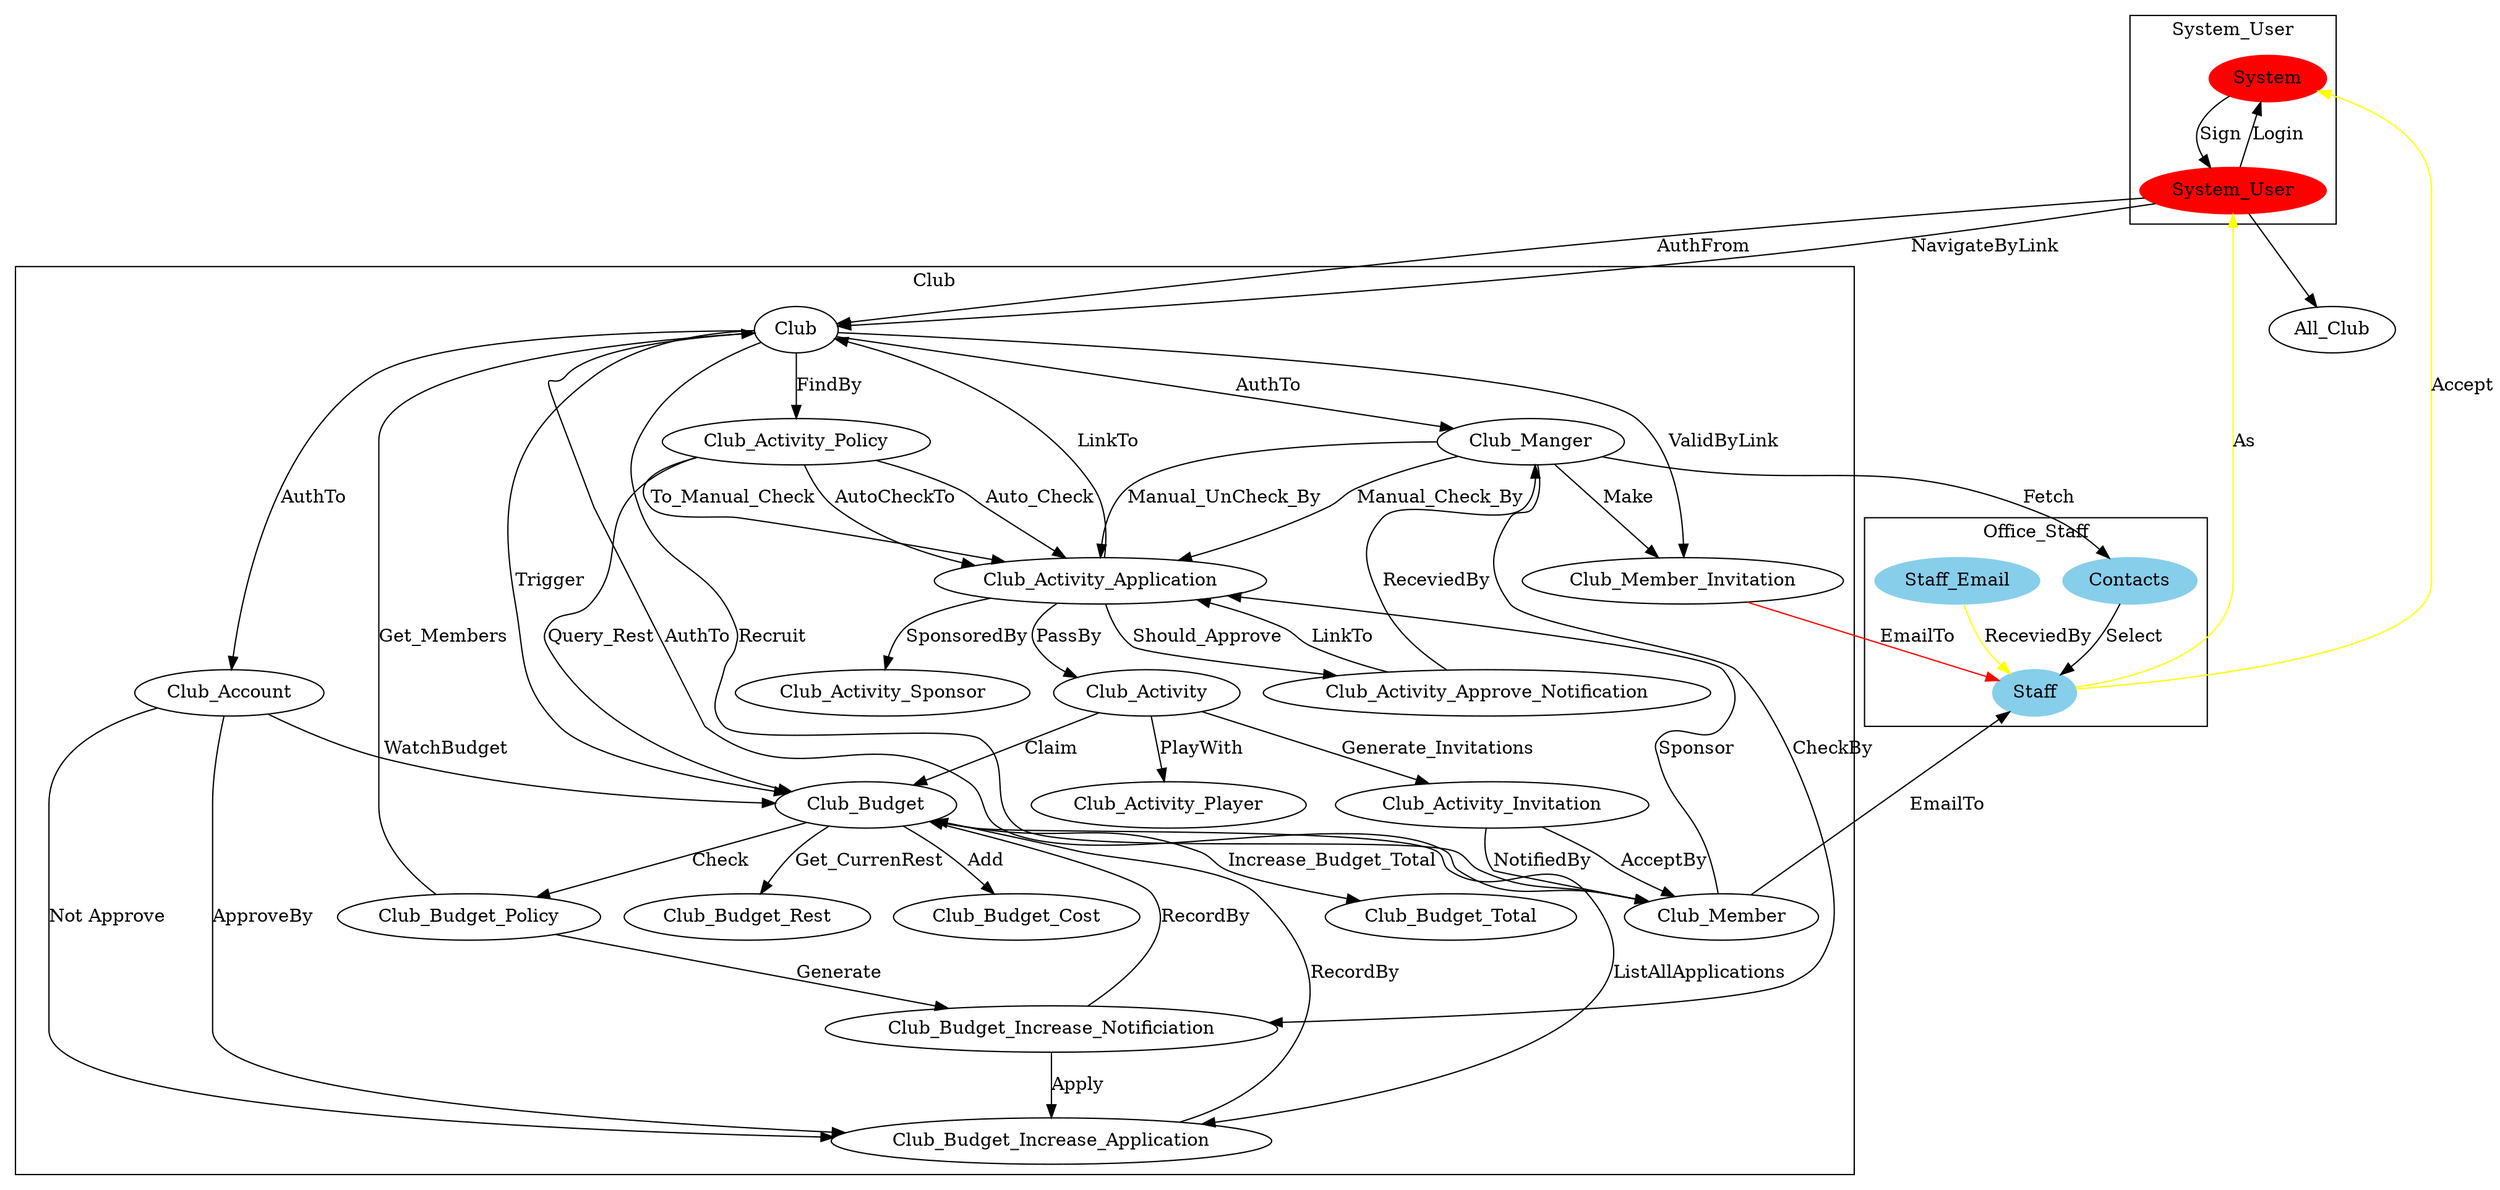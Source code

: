digraph Club_Systm_Domain {
	
	subgraph cluster_Office_Staff{
		label="Office_Staff"
		node [color="skyblue", style="filled"];
		Staff[label="Staff"];
		Contacts[label="Contacts"];
		Staff_Email[label="Staff_Email"]
	}

	subgraph cluster_System_User{
		label="System_User"
		node [color="red", style="filled"];
		System[label="System"];
		System_User[label="System_User"];
	}
	subgraph cluster_Club{
		label="Club"
		Club[label="Club"];
		Club_Account[label="Club_Account"];
		Club_Manger[label="Club_Manger"];
		Club_Member[label="Club_Member"];
		Club_Member_Invitation[label="Club_Member_Invitation"];

		Club_Budget[label="Club_Budget"];
		Club_Budget_Policy[label="Club_Budget_Policy"];
		Club_Budget_Increase_Notificiation[label="Club_Budget_Increase_Notificiation"];
		Club_Budget_Increase_Application[label="Club_Budget_Increase_Application"];
		Club_Budget_Total[label="Club_Budget_Total"];
		Club_Budget_Rest[label="Club_Budget_Rest"];
		Club_Budget_Cost[label="Club_Budget_Cost"];

		Club_Activity[label="Club_Activity"];
		Club_Activity_Sponsor[label="Club_Activity_Sponsor"];
		Club_Activity_Application[label="Club_Activity_Application"];
		Club_Activity_Policy[label="Club_Activity_Policy"];
		Club_Activity_Approve_Notification[label="Club_Activity_Approve_Notification"];
		Club_Activity_Invitation[label="Club_Activity_Invitation"];
		Club_Activity_Player[label="Club_Activity_Player"];
	}

	Staff->System_User[label="As" color="yellow"];
	System_User->System[label="Login"];

	System_User->All_Club;
	System_User->Club[label="AuthFrom"];# How Create Club,Default?And How Selectd Club?
	Club->Club_Manger[label="AuthTo"];  #Invitation,Budget Incrase,Approve Only 
	Club->Club_Member[label="AuthTo"];  #Club manger is sub type of club member?
	Club->Club_Account[label="AuthTo"];


	#Only Club Manger could invite

	Club_Manger-> Contacts [label="Fetch"];
	Contacts->Staff[label="Select"];
	Club_Manger -> Club_Member_Invitation[label="Make"];
	Club_Member_Invitation->Staff[label="EmailTo" color="red"];#Already Done?gmail

	Staff_Email->Staff[label="ReceviedBy" color="yellow"];
	Staff->System[label="Accept" color="yellow"];

	System->System_User[label="Sign"];
	System_User->Club[label="NavigateByLink"];
	Club->Club_Member_Invitation[label="ValidByLink"];
	Club->Club_Member[label="Recruit"];
	Club->Club_Budget[label="Trigger"];
	Club_Budget->Club_Budget_Policy[label="Check"];
	
	Club_Budget_Policy->Club[label="Get_Members"];
	
	Club_Budget_Policy->Club_Budget_Increase_Notificiation[label="Generate"];
	Club_Budget_Increase_Notificiation->Club_Budget[label="RecordBy"];
	Club_Manger->Club_Budget_Increase_Notificiation[label="CheckBy"];
	Club_Budget_Increase_Notificiation->Club_Budget_Increase_Application[label="Apply"];
	Club_Budget_Increase_Application->Club_Budget[label="RecordBy"];
	Club_Account->Club_Budget[label="WatchBudget"];
	Club_Budget->Club_Budget_Increase_Application[label="ListAllApplications"];
	Club_Account->Club_Budget_Increase_Application[label="ApproveBy"];
	Club_Budget->Club_Budget_Total[label="Increase_Budget_Total"];
	Club_Account->Club_Budget_Increase_Application[label="Not Approve"];

	Club_Member->Club_Activity_Application[label="Sponsor"];
	Club_Activity_Application->Club_Activity_Sponsor[label="SponsoredBy"];
	Club_Activity_Application->Club[label="LinkTo"];
	Club->Club_Activity_Policy[label="FindBy"];
	Club_Activity_Policy->Club_Activity_Application[label="AutoCheckTo"];

	Club_Activity_Policy->Club_Budget[label="Query_Rest"];
	Club_Budget->Club_Budget_Rest[label="Get_CurrenRest"];
	
	Club_Activity_Policy->Club_Activity_Application[label="Auto_Check"];
	Club_Activity_Policy->Club_Activity_Application[label="To_Manual_Check"];
	Club_Activity_Application->Club_Activity_Approve_Notification[label="Should_Approve"];
	Club_Activity_Approve_Notification ->Club_Manger[label="ReceviedBy"];
	Club_Activity_Approve_Notification->Club_Activity_Application[label="LinkTo"];
	Club_Manger->Club_Activity_Application[label="Manual_Check_By"];
	Club_Manger->Club_Activity_Application[label="Manual_UnCheck_By"];

	Club_Activity_Application->Club_Activity[label="PassBy"];
	Club_Activity->Club_Activity_Invitation[label="Generate_Invitations"];
	Club_Activity_Invitation->Club_Member[label="NotifiedBy"];
	Club_Member->Staff[label="EmailTo"];

	Club_Activity_Invitation->Club_Member[label="AcceptBy"];
	Club_Activity->Club_Activity_Player[label="PlayWith"];

	Club_Activity->Club_Budget[label="Claim"];
	Club_Budget->Club_Budget_Cost[label="Add"];
}